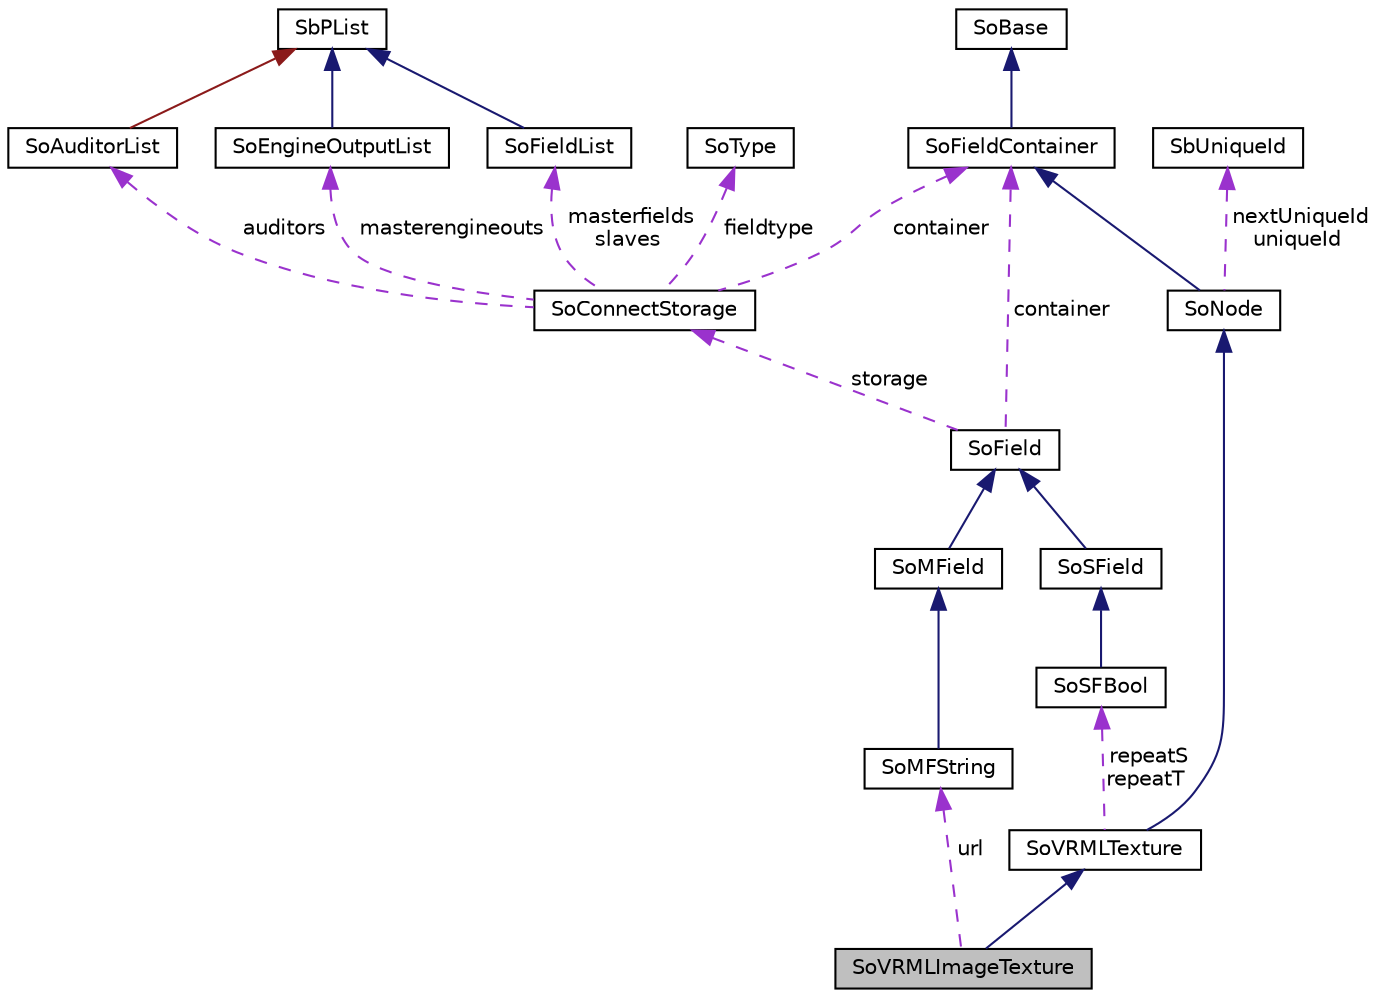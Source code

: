 digraph "SoVRMLImageTexture"
{
 // LATEX_PDF_SIZE
  edge [fontname="Helvetica",fontsize="10",labelfontname="Helvetica",labelfontsize="10"];
  node [fontname="Helvetica",fontsize="10",shape=record];
  Node1 [label="SoVRMLImageTexture",height=0.2,width=0.4,color="black", fillcolor="grey75", style="filled", fontcolor="black",tooltip=" "];
  Node2 -> Node1 [dir="back",color="midnightblue",fontsize="10",style="solid",fontname="Helvetica"];
  Node2 [label="SoVRMLTexture",height=0.2,width=0.4,color="black", fillcolor="white", style="filled",URL="$classSoVRMLTexture.html",tooltip=" "];
  Node3 -> Node2 [dir="back",color="midnightblue",fontsize="10",style="solid",fontname="Helvetica"];
  Node3 [label="SoNode",height=0.2,width=0.4,color="black", fillcolor="white", style="filled",URL="$classSoNode.html",tooltip="The SoNode class is the base class for nodes used in scene graphs."];
  Node4 -> Node3 [dir="back",color="midnightblue",fontsize="10",style="solid",fontname="Helvetica"];
  Node4 [label="SoFieldContainer",height=0.2,width=0.4,color="black", fillcolor="white", style="filled",URL="$classSoFieldContainer.html",tooltip="The SoFieldContainer class is a base class for all classes that contain fields."];
  Node5 -> Node4 [dir="back",color="midnightblue",fontsize="10",style="solid",fontname="Helvetica"];
  Node5 [label="SoBase",height=0.2,width=0.4,color="black", fillcolor="white", style="filled",URL="$classSoBase.html",tooltip="The SoBase class is the top-level superclass for a number of class-hierarchies."];
  Node6 -> Node3 [dir="back",color="darkorchid3",fontsize="10",style="dashed",label=" nextUniqueId\nuniqueId" ,fontname="Helvetica"];
  Node6 [label="SbUniqueId",height=0.2,width=0.4,color="black", fillcolor="white", style="filled",URL="$classSbUniqueId.html",tooltip="SbUniqueId is an integer type for node identifiers."];
  Node7 -> Node2 [dir="back",color="darkorchid3",fontsize="10",style="dashed",label=" repeatS\nrepeatT" ,fontname="Helvetica"];
  Node7 [label="SoSFBool",height=0.2,width=0.4,color="black", fillcolor="white", style="filled",URL="$classSoSFBool.html",tooltip="The SoSFBool class is a container for an SbBool value."];
  Node8 -> Node7 [dir="back",color="midnightblue",fontsize="10",style="solid",fontname="Helvetica"];
  Node8 [label="SoSField",height=0.2,width=0.4,color="black", fillcolor="white", style="filled",URL="$classSoSField.html",tooltip="The SoSField class is the base class for fields which contains only a single value."];
  Node9 -> Node8 [dir="back",color="midnightblue",fontsize="10",style="solid",fontname="Helvetica"];
  Node9 [label="SoField",height=0.2,width=0.4,color="black", fillcolor="white", style="filled",URL="$classSoField.html",tooltip="The SoField class is the top-level abstract base class for fields."];
  Node4 -> Node9 [dir="back",color="darkorchid3",fontsize="10",style="dashed",label=" container" ,fontname="Helvetica"];
  Node10 -> Node9 [dir="back",color="darkorchid3",fontsize="10",style="dashed",label=" storage" ,fontname="Helvetica"];
  Node10 [label="SoConnectStorage",height=0.2,width=0.4,color="black", fillcolor="white", style="filled",URL="$classSoConnectStorage.html",tooltip=" "];
  Node11 -> Node10 [dir="back",color="darkorchid3",fontsize="10",style="dashed",label=" masterfields\nslaves" ,fontname="Helvetica"];
  Node11 [label="SoFieldList",height=0.2,width=0.4,color="black", fillcolor="white", style="filled",URL="$classSoFieldList.html",tooltip="The SoFieldList class is a container for pointers to SoField objects."];
  Node12 -> Node11 [dir="back",color="midnightblue",fontsize="10",style="solid",fontname="Helvetica"];
  Node12 [label="SbPList",height=0.2,width=0.4,color="black", fillcolor="white", style="filled",URL="$classSbPList.html",tooltip="The SbPList class is a container class for void pointers."];
  Node13 -> Node10 [dir="back",color="darkorchid3",fontsize="10",style="dashed",label=" auditors" ,fontname="Helvetica"];
  Node13 [label="SoAuditorList",height=0.2,width=0.4,color="black", fillcolor="white", style="filled",URL="$classSoAuditorList.html",tooltip="The SoAuditorList class is used to keep track of auditors for certain object classes."];
  Node12 -> Node13 [dir="back",color="firebrick4",fontsize="10",style="solid",fontname="Helvetica"];
  Node4 -> Node10 [dir="back",color="darkorchid3",fontsize="10",style="dashed",label=" container" ,fontname="Helvetica"];
  Node14 -> Node10 [dir="back",color="darkorchid3",fontsize="10",style="dashed",label=" fieldtype" ,fontname="Helvetica"];
  Node14 [label="SoType",height=0.2,width=0.4,color="black", fillcolor="white", style="filled",URL="$classSoType.html",tooltip="The SoType class is the basis for the runtime type system in Coin."];
  Node15 -> Node10 [dir="back",color="darkorchid3",fontsize="10",style="dashed",label=" masterengineouts" ,fontname="Helvetica"];
  Node15 [label="SoEngineOutputList",height=0.2,width=0.4,color="black", fillcolor="white", style="filled",URL="$classSoEngineOutputList.html",tooltip="The SoEngineOutputList class is a container for SoEngineOutput objects."];
  Node12 -> Node15 [dir="back",color="midnightblue",fontsize="10",style="solid",fontname="Helvetica"];
  Node16 -> Node1 [dir="back",color="darkorchid3",fontsize="10",style="dashed",label=" url" ,fontname="Helvetica"];
  Node16 [label="SoMFString",height=0.2,width=0.4,color="black", fillcolor="white", style="filled",URL="$classSoMFString.html",tooltip="The SoMFString class is a container for SbString values."];
  Node17 -> Node16 [dir="back",color="midnightblue",fontsize="10",style="solid",fontname="Helvetica"];
  Node17 [label="SoMField",height=0.2,width=0.4,color="black", fillcolor="white", style="filled",URL="$classSoMField.html",tooltip="The SoMField class is the base class for fields which can contain multiple values."];
  Node9 -> Node17 [dir="back",color="midnightblue",fontsize="10",style="solid",fontname="Helvetica"];
}

